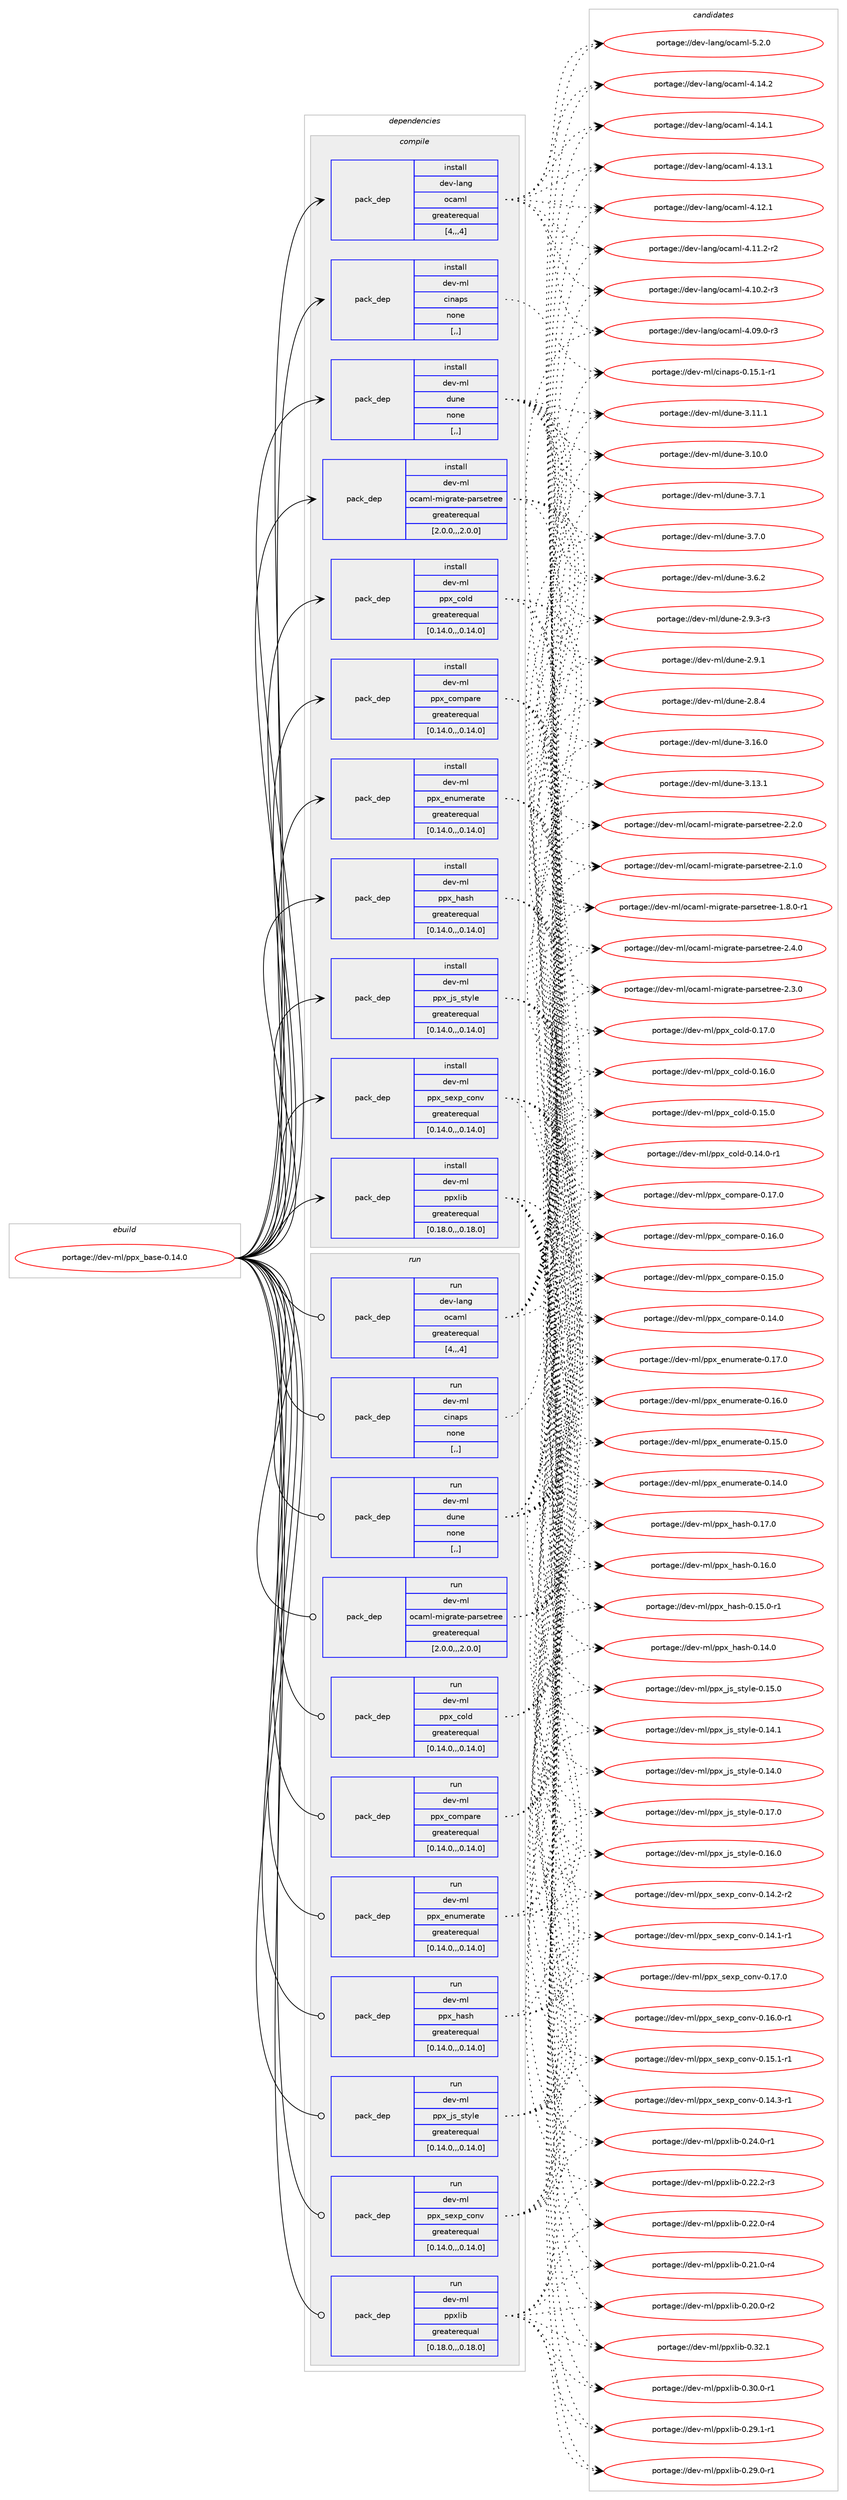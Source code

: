 digraph prolog {

# *************
# Graph options
# *************

newrank=true;
concentrate=true;
compound=true;
graph [rankdir=LR,fontname=Helvetica,fontsize=10,ranksep=1.5];#, ranksep=2.5, nodesep=0.2];
edge  [arrowhead=vee];
node  [fontname=Helvetica,fontsize=10];

# **********
# The ebuild
# **********

subgraph cluster_leftcol {
color=gray;
label=<<i>ebuild</i>>;
id [label="portage://dev-ml/ppx_base-0.14.0", color=red, width=4, href="../dev-ml/ppx_base-0.14.0.svg"];
}

# ****************
# The dependencies
# ****************

subgraph cluster_midcol {
color=gray;
label=<<i>dependencies</i>>;
subgraph cluster_compile {
fillcolor="#eeeeee";
style=filled;
label=<<i>compile</i>>;
subgraph pack91390 {
dependency122355 [label=<<TABLE BORDER="0" CELLBORDER="1" CELLSPACING="0" CELLPADDING="4" WIDTH="220"><TR><TD ROWSPAN="6" CELLPADDING="30">pack_dep</TD></TR><TR><TD WIDTH="110">install</TD></TR><TR><TD>dev-lang</TD></TR><TR><TD>ocaml</TD></TR><TR><TD>greaterequal</TD></TR><TR><TD>[4,,,4]</TD></TR></TABLE>>, shape=none, color=blue];
}
id:e -> dependency122355:w [weight=20,style="solid",arrowhead="vee"];
subgraph pack91391 {
dependency122356 [label=<<TABLE BORDER="0" CELLBORDER="1" CELLSPACING="0" CELLPADDING="4" WIDTH="220"><TR><TD ROWSPAN="6" CELLPADDING="30">pack_dep</TD></TR><TR><TD WIDTH="110">install</TD></TR><TR><TD>dev-ml</TD></TR><TR><TD>cinaps</TD></TR><TR><TD>none</TD></TR><TR><TD>[,,]</TD></TR></TABLE>>, shape=none, color=blue];
}
id:e -> dependency122356:w [weight=20,style="solid",arrowhead="vee"];
subgraph pack91392 {
dependency122357 [label=<<TABLE BORDER="0" CELLBORDER="1" CELLSPACING="0" CELLPADDING="4" WIDTH="220"><TR><TD ROWSPAN="6" CELLPADDING="30">pack_dep</TD></TR><TR><TD WIDTH="110">install</TD></TR><TR><TD>dev-ml</TD></TR><TR><TD>dune</TD></TR><TR><TD>none</TD></TR><TR><TD>[,,]</TD></TR></TABLE>>, shape=none, color=blue];
}
id:e -> dependency122357:w [weight=20,style="solid",arrowhead="vee"];
subgraph pack91393 {
dependency122358 [label=<<TABLE BORDER="0" CELLBORDER="1" CELLSPACING="0" CELLPADDING="4" WIDTH="220"><TR><TD ROWSPAN="6" CELLPADDING="30">pack_dep</TD></TR><TR><TD WIDTH="110">install</TD></TR><TR><TD>dev-ml</TD></TR><TR><TD>ocaml-migrate-parsetree</TD></TR><TR><TD>greaterequal</TD></TR><TR><TD>[2.0.0,,,2.0.0]</TD></TR></TABLE>>, shape=none, color=blue];
}
id:e -> dependency122358:w [weight=20,style="solid",arrowhead="vee"];
subgraph pack91394 {
dependency122359 [label=<<TABLE BORDER="0" CELLBORDER="1" CELLSPACING="0" CELLPADDING="4" WIDTH="220"><TR><TD ROWSPAN="6" CELLPADDING="30">pack_dep</TD></TR><TR><TD WIDTH="110">install</TD></TR><TR><TD>dev-ml</TD></TR><TR><TD>ppx_cold</TD></TR><TR><TD>greaterequal</TD></TR><TR><TD>[0.14.0,,,0.14.0]</TD></TR></TABLE>>, shape=none, color=blue];
}
id:e -> dependency122359:w [weight=20,style="solid",arrowhead="vee"];
subgraph pack91395 {
dependency122360 [label=<<TABLE BORDER="0" CELLBORDER="1" CELLSPACING="0" CELLPADDING="4" WIDTH="220"><TR><TD ROWSPAN="6" CELLPADDING="30">pack_dep</TD></TR><TR><TD WIDTH="110">install</TD></TR><TR><TD>dev-ml</TD></TR><TR><TD>ppx_compare</TD></TR><TR><TD>greaterequal</TD></TR><TR><TD>[0.14.0,,,0.14.0]</TD></TR></TABLE>>, shape=none, color=blue];
}
id:e -> dependency122360:w [weight=20,style="solid",arrowhead="vee"];
subgraph pack91396 {
dependency122361 [label=<<TABLE BORDER="0" CELLBORDER="1" CELLSPACING="0" CELLPADDING="4" WIDTH="220"><TR><TD ROWSPAN="6" CELLPADDING="30">pack_dep</TD></TR><TR><TD WIDTH="110">install</TD></TR><TR><TD>dev-ml</TD></TR><TR><TD>ppx_enumerate</TD></TR><TR><TD>greaterequal</TD></TR><TR><TD>[0.14.0,,,0.14.0]</TD></TR></TABLE>>, shape=none, color=blue];
}
id:e -> dependency122361:w [weight=20,style="solid",arrowhead="vee"];
subgraph pack91397 {
dependency122362 [label=<<TABLE BORDER="0" CELLBORDER="1" CELLSPACING="0" CELLPADDING="4" WIDTH="220"><TR><TD ROWSPAN="6" CELLPADDING="30">pack_dep</TD></TR><TR><TD WIDTH="110">install</TD></TR><TR><TD>dev-ml</TD></TR><TR><TD>ppx_hash</TD></TR><TR><TD>greaterequal</TD></TR><TR><TD>[0.14.0,,,0.14.0]</TD></TR></TABLE>>, shape=none, color=blue];
}
id:e -> dependency122362:w [weight=20,style="solid",arrowhead="vee"];
subgraph pack91398 {
dependency122363 [label=<<TABLE BORDER="0" CELLBORDER="1" CELLSPACING="0" CELLPADDING="4" WIDTH="220"><TR><TD ROWSPAN="6" CELLPADDING="30">pack_dep</TD></TR><TR><TD WIDTH="110">install</TD></TR><TR><TD>dev-ml</TD></TR><TR><TD>ppx_js_style</TD></TR><TR><TD>greaterequal</TD></TR><TR><TD>[0.14.0,,,0.14.0]</TD></TR></TABLE>>, shape=none, color=blue];
}
id:e -> dependency122363:w [weight=20,style="solid",arrowhead="vee"];
subgraph pack91399 {
dependency122364 [label=<<TABLE BORDER="0" CELLBORDER="1" CELLSPACING="0" CELLPADDING="4" WIDTH="220"><TR><TD ROWSPAN="6" CELLPADDING="30">pack_dep</TD></TR><TR><TD WIDTH="110">install</TD></TR><TR><TD>dev-ml</TD></TR><TR><TD>ppx_sexp_conv</TD></TR><TR><TD>greaterequal</TD></TR><TR><TD>[0.14.0,,,0.14.0]</TD></TR></TABLE>>, shape=none, color=blue];
}
id:e -> dependency122364:w [weight=20,style="solid",arrowhead="vee"];
subgraph pack91400 {
dependency122365 [label=<<TABLE BORDER="0" CELLBORDER="1" CELLSPACING="0" CELLPADDING="4" WIDTH="220"><TR><TD ROWSPAN="6" CELLPADDING="30">pack_dep</TD></TR><TR><TD WIDTH="110">install</TD></TR><TR><TD>dev-ml</TD></TR><TR><TD>ppxlib</TD></TR><TR><TD>greaterequal</TD></TR><TR><TD>[0.18.0,,,0.18.0]</TD></TR></TABLE>>, shape=none, color=blue];
}
id:e -> dependency122365:w [weight=20,style="solid",arrowhead="vee"];
}
subgraph cluster_compileandrun {
fillcolor="#eeeeee";
style=filled;
label=<<i>compile and run</i>>;
}
subgraph cluster_run {
fillcolor="#eeeeee";
style=filled;
label=<<i>run</i>>;
subgraph pack91401 {
dependency122366 [label=<<TABLE BORDER="0" CELLBORDER="1" CELLSPACING="0" CELLPADDING="4" WIDTH="220"><TR><TD ROWSPAN="6" CELLPADDING="30">pack_dep</TD></TR><TR><TD WIDTH="110">run</TD></TR><TR><TD>dev-lang</TD></TR><TR><TD>ocaml</TD></TR><TR><TD>greaterequal</TD></TR><TR><TD>[4,,,4]</TD></TR></TABLE>>, shape=none, color=blue];
}
id:e -> dependency122366:w [weight=20,style="solid",arrowhead="odot"];
subgraph pack91402 {
dependency122367 [label=<<TABLE BORDER="0" CELLBORDER="1" CELLSPACING="0" CELLPADDING="4" WIDTH="220"><TR><TD ROWSPAN="6" CELLPADDING="30">pack_dep</TD></TR><TR><TD WIDTH="110">run</TD></TR><TR><TD>dev-ml</TD></TR><TR><TD>cinaps</TD></TR><TR><TD>none</TD></TR><TR><TD>[,,]</TD></TR></TABLE>>, shape=none, color=blue];
}
id:e -> dependency122367:w [weight=20,style="solid",arrowhead="odot"];
subgraph pack91403 {
dependency122368 [label=<<TABLE BORDER="0" CELLBORDER="1" CELLSPACING="0" CELLPADDING="4" WIDTH="220"><TR><TD ROWSPAN="6" CELLPADDING="30">pack_dep</TD></TR><TR><TD WIDTH="110">run</TD></TR><TR><TD>dev-ml</TD></TR><TR><TD>dune</TD></TR><TR><TD>none</TD></TR><TR><TD>[,,]</TD></TR></TABLE>>, shape=none, color=blue];
}
id:e -> dependency122368:w [weight=20,style="solid",arrowhead="odot"];
subgraph pack91404 {
dependency122369 [label=<<TABLE BORDER="0" CELLBORDER="1" CELLSPACING="0" CELLPADDING="4" WIDTH="220"><TR><TD ROWSPAN="6" CELLPADDING="30">pack_dep</TD></TR><TR><TD WIDTH="110">run</TD></TR><TR><TD>dev-ml</TD></TR><TR><TD>ocaml-migrate-parsetree</TD></TR><TR><TD>greaterequal</TD></TR><TR><TD>[2.0.0,,,2.0.0]</TD></TR></TABLE>>, shape=none, color=blue];
}
id:e -> dependency122369:w [weight=20,style="solid",arrowhead="odot"];
subgraph pack91405 {
dependency122370 [label=<<TABLE BORDER="0" CELLBORDER="1" CELLSPACING="0" CELLPADDING="4" WIDTH="220"><TR><TD ROWSPAN="6" CELLPADDING="30">pack_dep</TD></TR><TR><TD WIDTH="110">run</TD></TR><TR><TD>dev-ml</TD></TR><TR><TD>ppx_cold</TD></TR><TR><TD>greaterequal</TD></TR><TR><TD>[0.14.0,,,0.14.0]</TD></TR></TABLE>>, shape=none, color=blue];
}
id:e -> dependency122370:w [weight=20,style="solid",arrowhead="odot"];
subgraph pack91406 {
dependency122371 [label=<<TABLE BORDER="0" CELLBORDER="1" CELLSPACING="0" CELLPADDING="4" WIDTH="220"><TR><TD ROWSPAN="6" CELLPADDING="30">pack_dep</TD></TR><TR><TD WIDTH="110">run</TD></TR><TR><TD>dev-ml</TD></TR><TR><TD>ppx_compare</TD></TR><TR><TD>greaterequal</TD></TR><TR><TD>[0.14.0,,,0.14.0]</TD></TR></TABLE>>, shape=none, color=blue];
}
id:e -> dependency122371:w [weight=20,style="solid",arrowhead="odot"];
subgraph pack91407 {
dependency122372 [label=<<TABLE BORDER="0" CELLBORDER="1" CELLSPACING="0" CELLPADDING="4" WIDTH="220"><TR><TD ROWSPAN="6" CELLPADDING="30">pack_dep</TD></TR><TR><TD WIDTH="110">run</TD></TR><TR><TD>dev-ml</TD></TR><TR><TD>ppx_enumerate</TD></TR><TR><TD>greaterequal</TD></TR><TR><TD>[0.14.0,,,0.14.0]</TD></TR></TABLE>>, shape=none, color=blue];
}
id:e -> dependency122372:w [weight=20,style="solid",arrowhead="odot"];
subgraph pack91408 {
dependency122373 [label=<<TABLE BORDER="0" CELLBORDER="1" CELLSPACING="0" CELLPADDING="4" WIDTH="220"><TR><TD ROWSPAN="6" CELLPADDING="30">pack_dep</TD></TR><TR><TD WIDTH="110">run</TD></TR><TR><TD>dev-ml</TD></TR><TR><TD>ppx_hash</TD></TR><TR><TD>greaterequal</TD></TR><TR><TD>[0.14.0,,,0.14.0]</TD></TR></TABLE>>, shape=none, color=blue];
}
id:e -> dependency122373:w [weight=20,style="solid",arrowhead="odot"];
subgraph pack91409 {
dependency122374 [label=<<TABLE BORDER="0" CELLBORDER="1" CELLSPACING="0" CELLPADDING="4" WIDTH="220"><TR><TD ROWSPAN="6" CELLPADDING="30">pack_dep</TD></TR><TR><TD WIDTH="110">run</TD></TR><TR><TD>dev-ml</TD></TR><TR><TD>ppx_js_style</TD></TR><TR><TD>greaterequal</TD></TR><TR><TD>[0.14.0,,,0.14.0]</TD></TR></TABLE>>, shape=none, color=blue];
}
id:e -> dependency122374:w [weight=20,style="solid",arrowhead="odot"];
subgraph pack91410 {
dependency122375 [label=<<TABLE BORDER="0" CELLBORDER="1" CELLSPACING="0" CELLPADDING="4" WIDTH="220"><TR><TD ROWSPAN="6" CELLPADDING="30">pack_dep</TD></TR><TR><TD WIDTH="110">run</TD></TR><TR><TD>dev-ml</TD></TR><TR><TD>ppx_sexp_conv</TD></TR><TR><TD>greaterequal</TD></TR><TR><TD>[0.14.0,,,0.14.0]</TD></TR></TABLE>>, shape=none, color=blue];
}
id:e -> dependency122375:w [weight=20,style="solid",arrowhead="odot"];
subgraph pack91411 {
dependency122376 [label=<<TABLE BORDER="0" CELLBORDER="1" CELLSPACING="0" CELLPADDING="4" WIDTH="220"><TR><TD ROWSPAN="6" CELLPADDING="30">pack_dep</TD></TR><TR><TD WIDTH="110">run</TD></TR><TR><TD>dev-ml</TD></TR><TR><TD>ppxlib</TD></TR><TR><TD>greaterequal</TD></TR><TR><TD>[0.18.0,,,0.18.0]</TD></TR></TABLE>>, shape=none, color=blue];
}
id:e -> dependency122376:w [weight=20,style="solid",arrowhead="odot"];
}
}

# **************
# The candidates
# **************

subgraph cluster_choices {
rank=same;
color=gray;
label=<<i>candidates</i>>;

subgraph choice91390 {
color=black;
nodesep=1;
choice1001011184510897110103471119997109108455346504648 [label="portage://dev-lang/ocaml-5.2.0", color=red, width=4,href="../dev-lang/ocaml-5.2.0.svg"];
choice100101118451089711010347111999710910845524649524650 [label="portage://dev-lang/ocaml-4.14.2", color=red, width=4,href="../dev-lang/ocaml-4.14.2.svg"];
choice100101118451089711010347111999710910845524649524649 [label="portage://dev-lang/ocaml-4.14.1", color=red, width=4,href="../dev-lang/ocaml-4.14.1.svg"];
choice100101118451089711010347111999710910845524649514649 [label="portage://dev-lang/ocaml-4.13.1", color=red, width=4,href="../dev-lang/ocaml-4.13.1.svg"];
choice100101118451089711010347111999710910845524649504649 [label="portage://dev-lang/ocaml-4.12.1", color=red, width=4,href="../dev-lang/ocaml-4.12.1.svg"];
choice1001011184510897110103471119997109108455246494946504511450 [label="portage://dev-lang/ocaml-4.11.2-r2", color=red, width=4,href="../dev-lang/ocaml-4.11.2-r2.svg"];
choice1001011184510897110103471119997109108455246494846504511451 [label="portage://dev-lang/ocaml-4.10.2-r3", color=red, width=4,href="../dev-lang/ocaml-4.10.2-r3.svg"];
choice1001011184510897110103471119997109108455246485746484511451 [label="portage://dev-lang/ocaml-4.09.0-r3", color=red, width=4,href="../dev-lang/ocaml-4.09.0-r3.svg"];
dependency122355:e -> choice1001011184510897110103471119997109108455346504648:w [style=dotted,weight="100"];
dependency122355:e -> choice100101118451089711010347111999710910845524649524650:w [style=dotted,weight="100"];
dependency122355:e -> choice100101118451089711010347111999710910845524649524649:w [style=dotted,weight="100"];
dependency122355:e -> choice100101118451089711010347111999710910845524649514649:w [style=dotted,weight="100"];
dependency122355:e -> choice100101118451089711010347111999710910845524649504649:w [style=dotted,weight="100"];
dependency122355:e -> choice1001011184510897110103471119997109108455246494946504511450:w [style=dotted,weight="100"];
dependency122355:e -> choice1001011184510897110103471119997109108455246494846504511451:w [style=dotted,weight="100"];
dependency122355:e -> choice1001011184510897110103471119997109108455246485746484511451:w [style=dotted,weight="100"];
}
subgraph choice91391 {
color=black;
nodesep=1;
choice10010111845109108479910511097112115454846495346494511449 [label="portage://dev-ml/cinaps-0.15.1-r1", color=red, width=4,href="../dev-ml/cinaps-0.15.1-r1.svg"];
dependency122356:e -> choice10010111845109108479910511097112115454846495346494511449:w [style=dotted,weight="100"];
}
subgraph choice91392 {
color=black;
nodesep=1;
choice100101118451091084710011711010145514649544648 [label="portage://dev-ml/dune-3.16.0", color=red, width=4,href="../dev-ml/dune-3.16.0.svg"];
choice100101118451091084710011711010145514649514649 [label="portage://dev-ml/dune-3.13.1", color=red, width=4,href="../dev-ml/dune-3.13.1.svg"];
choice100101118451091084710011711010145514649494649 [label="portage://dev-ml/dune-3.11.1", color=red, width=4,href="../dev-ml/dune-3.11.1.svg"];
choice100101118451091084710011711010145514649484648 [label="portage://dev-ml/dune-3.10.0", color=red, width=4,href="../dev-ml/dune-3.10.0.svg"];
choice1001011184510910847100117110101455146554649 [label="portage://dev-ml/dune-3.7.1", color=red, width=4,href="../dev-ml/dune-3.7.1.svg"];
choice1001011184510910847100117110101455146554648 [label="portage://dev-ml/dune-3.7.0", color=red, width=4,href="../dev-ml/dune-3.7.0.svg"];
choice1001011184510910847100117110101455146544650 [label="portage://dev-ml/dune-3.6.2", color=red, width=4,href="../dev-ml/dune-3.6.2.svg"];
choice10010111845109108471001171101014550465746514511451 [label="portage://dev-ml/dune-2.9.3-r3", color=red, width=4,href="../dev-ml/dune-2.9.3-r3.svg"];
choice1001011184510910847100117110101455046574649 [label="portage://dev-ml/dune-2.9.1", color=red, width=4,href="../dev-ml/dune-2.9.1.svg"];
choice1001011184510910847100117110101455046564652 [label="portage://dev-ml/dune-2.8.4", color=red, width=4,href="../dev-ml/dune-2.8.4.svg"];
dependency122357:e -> choice100101118451091084710011711010145514649544648:w [style=dotted,weight="100"];
dependency122357:e -> choice100101118451091084710011711010145514649514649:w [style=dotted,weight="100"];
dependency122357:e -> choice100101118451091084710011711010145514649494649:w [style=dotted,weight="100"];
dependency122357:e -> choice100101118451091084710011711010145514649484648:w [style=dotted,weight="100"];
dependency122357:e -> choice1001011184510910847100117110101455146554649:w [style=dotted,weight="100"];
dependency122357:e -> choice1001011184510910847100117110101455146554648:w [style=dotted,weight="100"];
dependency122357:e -> choice1001011184510910847100117110101455146544650:w [style=dotted,weight="100"];
dependency122357:e -> choice10010111845109108471001171101014550465746514511451:w [style=dotted,weight="100"];
dependency122357:e -> choice1001011184510910847100117110101455046574649:w [style=dotted,weight="100"];
dependency122357:e -> choice1001011184510910847100117110101455046564652:w [style=dotted,weight="100"];
}
subgraph choice91393 {
color=black;
nodesep=1;
choice1001011184510910847111999710910845109105103114971161014511297114115101116114101101455046524648 [label="portage://dev-ml/ocaml-migrate-parsetree-2.4.0", color=red, width=4,href="../dev-ml/ocaml-migrate-parsetree-2.4.0.svg"];
choice1001011184510910847111999710910845109105103114971161014511297114115101116114101101455046514648 [label="portage://dev-ml/ocaml-migrate-parsetree-2.3.0", color=red, width=4,href="../dev-ml/ocaml-migrate-parsetree-2.3.0.svg"];
choice1001011184510910847111999710910845109105103114971161014511297114115101116114101101455046504648 [label="portage://dev-ml/ocaml-migrate-parsetree-2.2.0", color=red, width=4,href="../dev-ml/ocaml-migrate-parsetree-2.2.0.svg"];
choice1001011184510910847111999710910845109105103114971161014511297114115101116114101101455046494648 [label="portage://dev-ml/ocaml-migrate-parsetree-2.1.0", color=red, width=4,href="../dev-ml/ocaml-migrate-parsetree-2.1.0.svg"];
choice10010111845109108471119997109108451091051031149711610145112971141151011161141011014549465646484511449 [label="portage://dev-ml/ocaml-migrate-parsetree-1.8.0-r1", color=red, width=4,href="../dev-ml/ocaml-migrate-parsetree-1.8.0-r1.svg"];
dependency122358:e -> choice1001011184510910847111999710910845109105103114971161014511297114115101116114101101455046524648:w [style=dotted,weight="100"];
dependency122358:e -> choice1001011184510910847111999710910845109105103114971161014511297114115101116114101101455046514648:w [style=dotted,weight="100"];
dependency122358:e -> choice1001011184510910847111999710910845109105103114971161014511297114115101116114101101455046504648:w [style=dotted,weight="100"];
dependency122358:e -> choice1001011184510910847111999710910845109105103114971161014511297114115101116114101101455046494648:w [style=dotted,weight="100"];
dependency122358:e -> choice10010111845109108471119997109108451091051031149711610145112971141151011161141011014549465646484511449:w [style=dotted,weight="100"];
}
subgraph choice91394 {
color=black;
nodesep=1;
choice1001011184510910847112112120959911110810045484649554648 [label="portage://dev-ml/ppx_cold-0.17.0", color=red, width=4,href="../dev-ml/ppx_cold-0.17.0.svg"];
choice1001011184510910847112112120959911110810045484649544648 [label="portage://dev-ml/ppx_cold-0.16.0", color=red, width=4,href="../dev-ml/ppx_cold-0.16.0.svg"];
choice1001011184510910847112112120959911110810045484649534648 [label="portage://dev-ml/ppx_cold-0.15.0", color=red, width=4,href="../dev-ml/ppx_cold-0.15.0.svg"];
choice10010111845109108471121121209599111108100454846495246484511449 [label="portage://dev-ml/ppx_cold-0.14.0-r1", color=red, width=4,href="../dev-ml/ppx_cold-0.14.0-r1.svg"];
dependency122359:e -> choice1001011184510910847112112120959911110810045484649554648:w [style=dotted,weight="100"];
dependency122359:e -> choice1001011184510910847112112120959911110810045484649544648:w [style=dotted,weight="100"];
dependency122359:e -> choice1001011184510910847112112120959911110810045484649534648:w [style=dotted,weight="100"];
dependency122359:e -> choice10010111845109108471121121209599111108100454846495246484511449:w [style=dotted,weight="100"];
}
subgraph choice91395 {
color=black;
nodesep=1;
choice100101118451091084711211212095991111091129711410145484649554648 [label="portage://dev-ml/ppx_compare-0.17.0", color=red, width=4,href="../dev-ml/ppx_compare-0.17.0.svg"];
choice100101118451091084711211212095991111091129711410145484649544648 [label="portage://dev-ml/ppx_compare-0.16.0", color=red, width=4,href="../dev-ml/ppx_compare-0.16.0.svg"];
choice100101118451091084711211212095991111091129711410145484649534648 [label="portage://dev-ml/ppx_compare-0.15.0", color=red, width=4,href="../dev-ml/ppx_compare-0.15.0.svg"];
choice100101118451091084711211212095991111091129711410145484649524648 [label="portage://dev-ml/ppx_compare-0.14.0", color=red, width=4,href="../dev-ml/ppx_compare-0.14.0.svg"];
dependency122360:e -> choice100101118451091084711211212095991111091129711410145484649554648:w [style=dotted,weight="100"];
dependency122360:e -> choice100101118451091084711211212095991111091129711410145484649544648:w [style=dotted,weight="100"];
dependency122360:e -> choice100101118451091084711211212095991111091129711410145484649534648:w [style=dotted,weight="100"];
dependency122360:e -> choice100101118451091084711211212095991111091129711410145484649524648:w [style=dotted,weight="100"];
}
subgraph choice91396 {
color=black;
nodesep=1;
choice1001011184510910847112112120951011101171091011149711610145484649554648 [label="portage://dev-ml/ppx_enumerate-0.17.0", color=red, width=4,href="../dev-ml/ppx_enumerate-0.17.0.svg"];
choice1001011184510910847112112120951011101171091011149711610145484649544648 [label="portage://dev-ml/ppx_enumerate-0.16.0", color=red, width=4,href="../dev-ml/ppx_enumerate-0.16.0.svg"];
choice1001011184510910847112112120951011101171091011149711610145484649534648 [label="portage://dev-ml/ppx_enumerate-0.15.0", color=red, width=4,href="../dev-ml/ppx_enumerate-0.15.0.svg"];
choice1001011184510910847112112120951011101171091011149711610145484649524648 [label="portage://dev-ml/ppx_enumerate-0.14.0", color=red, width=4,href="../dev-ml/ppx_enumerate-0.14.0.svg"];
dependency122361:e -> choice1001011184510910847112112120951011101171091011149711610145484649554648:w [style=dotted,weight="100"];
dependency122361:e -> choice1001011184510910847112112120951011101171091011149711610145484649544648:w [style=dotted,weight="100"];
dependency122361:e -> choice1001011184510910847112112120951011101171091011149711610145484649534648:w [style=dotted,weight="100"];
dependency122361:e -> choice1001011184510910847112112120951011101171091011149711610145484649524648:w [style=dotted,weight="100"];
}
subgraph choice91397 {
color=black;
nodesep=1;
choice1001011184510910847112112120951049711510445484649554648 [label="portage://dev-ml/ppx_hash-0.17.0", color=red, width=4,href="../dev-ml/ppx_hash-0.17.0.svg"];
choice1001011184510910847112112120951049711510445484649544648 [label="portage://dev-ml/ppx_hash-0.16.0", color=red, width=4,href="../dev-ml/ppx_hash-0.16.0.svg"];
choice10010111845109108471121121209510497115104454846495346484511449 [label="portage://dev-ml/ppx_hash-0.15.0-r1", color=red, width=4,href="../dev-ml/ppx_hash-0.15.0-r1.svg"];
choice1001011184510910847112112120951049711510445484649524648 [label="portage://dev-ml/ppx_hash-0.14.0", color=red, width=4,href="../dev-ml/ppx_hash-0.14.0.svg"];
dependency122362:e -> choice1001011184510910847112112120951049711510445484649554648:w [style=dotted,weight="100"];
dependency122362:e -> choice1001011184510910847112112120951049711510445484649544648:w [style=dotted,weight="100"];
dependency122362:e -> choice10010111845109108471121121209510497115104454846495346484511449:w [style=dotted,weight="100"];
dependency122362:e -> choice1001011184510910847112112120951049711510445484649524648:w [style=dotted,weight="100"];
}
subgraph choice91398 {
color=black;
nodesep=1;
choice1001011184510910847112112120951061159511511612110810145484649554648 [label="portage://dev-ml/ppx_js_style-0.17.0", color=red, width=4,href="../dev-ml/ppx_js_style-0.17.0.svg"];
choice1001011184510910847112112120951061159511511612110810145484649544648 [label="portage://dev-ml/ppx_js_style-0.16.0", color=red, width=4,href="../dev-ml/ppx_js_style-0.16.0.svg"];
choice1001011184510910847112112120951061159511511612110810145484649534648 [label="portage://dev-ml/ppx_js_style-0.15.0", color=red, width=4,href="../dev-ml/ppx_js_style-0.15.0.svg"];
choice1001011184510910847112112120951061159511511612110810145484649524649 [label="portage://dev-ml/ppx_js_style-0.14.1", color=red, width=4,href="../dev-ml/ppx_js_style-0.14.1.svg"];
choice1001011184510910847112112120951061159511511612110810145484649524648 [label="portage://dev-ml/ppx_js_style-0.14.0", color=red, width=4,href="../dev-ml/ppx_js_style-0.14.0.svg"];
dependency122363:e -> choice1001011184510910847112112120951061159511511612110810145484649554648:w [style=dotted,weight="100"];
dependency122363:e -> choice1001011184510910847112112120951061159511511612110810145484649544648:w [style=dotted,weight="100"];
dependency122363:e -> choice1001011184510910847112112120951061159511511612110810145484649534648:w [style=dotted,weight="100"];
dependency122363:e -> choice1001011184510910847112112120951061159511511612110810145484649524649:w [style=dotted,weight="100"];
dependency122363:e -> choice1001011184510910847112112120951061159511511612110810145484649524648:w [style=dotted,weight="100"];
}
subgraph choice91399 {
color=black;
nodesep=1;
choice100101118451091084711211212095115101120112959911111011845484649554648 [label="portage://dev-ml/ppx_sexp_conv-0.17.0", color=red, width=4,href="../dev-ml/ppx_sexp_conv-0.17.0.svg"];
choice1001011184510910847112112120951151011201129599111110118454846495446484511449 [label="portage://dev-ml/ppx_sexp_conv-0.16.0-r1", color=red, width=4,href="../dev-ml/ppx_sexp_conv-0.16.0-r1.svg"];
choice1001011184510910847112112120951151011201129599111110118454846495346494511449 [label="portage://dev-ml/ppx_sexp_conv-0.15.1-r1", color=red, width=4,href="../dev-ml/ppx_sexp_conv-0.15.1-r1.svg"];
choice1001011184510910847112112120951151011201129599111110118454846495246514511449 [label="portage://dev-ml/ppx_sexp_conv-0.14.3-r1", color=red, width=4,href="../dev-ml/ppx_sexp_conv-0.14.3-r1.svg"];
choice1001011184510910847112112120951151011201129599111110118454846495246504511450 [label="portage://dev-ml/ppx_sexp_conv-0.14.2-r2", color=red, width=4,href="../dev-ml/ppx_sexp_conv-0.14.2-r2.svg"];
choice1001011184510910847112112120951151011201129599111110118454846495246494511449 [label="portage://dev-ml/ppx_sexp_conv-0.14.1-r1", color=red, width=4,href="../dev-ml/ppx_sexp_conv-0.14.1-r1.svg"];
dependency122364:e -> choice100101118451091084711211212095115101120112959911111011845484649554648:w [style=dotted,weight="100"];
dependency122364:e -> choice1001011184510910847112112120951151011201129599111110118454846495446484511449:w [style=dotted,weight="100"];
dependency122364:e -> choice1001011184510910847112112120951151011201129599111110118454846495346494511449:w [style=dotted,weight="100"];
dependency122364:e -> choice1001011184510910847112112120951151011201129599111110118454846495246514511449:w [style=dotted,weight="100"];
dependency122364:e -> choice1001011184510910847112112120951151011201129599111110118454846495246504511450:w [style=dotted,weight="100"];
dependency122364:e -> choice1001011184510910847112112120951151011201129599111110118454846495246494511449:w [style=dotted,weight="100"];
}
subgraph choice91400 {
color=black;
nodesep=1;
choice10010111845109108471121121201081059845484651504649 [label="portage://dev-ml/ppxlib-0.32.1", color=red, width=4,href="../dev-ml/ppxlib-0.32.1.svg"];
choice100101118451091084711211212010810598454846514846484511449 [label="portage://dev-ml/ppxlib-0.30.0-r1", color=red, width=4,href="../dev-ml/ppxlib-0.30.0-r1.svg"];
choice100101118451091084711211212010810598454846505746494511449 [label="portage://dev-ml/ppxlib-0.29.1-r1", color=red, width=4,href="../dev-ml/ppxlib-0.29.1-r1.svg"];
choice100101118451091084711211212010810598454846505746484511449 [label="portage://dev-ml/ppxlib-0.29.0-r1", color=red, width=4,href="../dev-ml/ppxlib-0.29.0-r1.svg"];
choice100101118451091084711211212010810598454846505246484511449 [label="portage://dev-ml/ppxlib-0.24.0-r1", color=red, width=4,href="../dev-ml/ppxlib-0.24.0-r1.svg"];
choice100101118451091084711211212010810598454846505046504511451 [label="portage://dev-ml/ppxlib-0.22.2-r3", color=red, width=4,href="../dev-ml/ppxlib-0.22.2-r3.svg"];
choice100101118451091084711211212010810598454846505046484511452 [label="portage://dev-ml/ppxlib-0.22.0-r4", color=red, width=4,href="../dev-ml/ppxlib-0.22.0-r4.svg"];
choice100101118451091084711211212010810598454846504946484511452 [label="portage://dev-ml/ppxlib-0.21.0-r4", color=red, width=4,href="../dev-ml/ppxlib-0.21.0-r4.svg"];
choice100101118451091084711211212010810598454846504846484511450 [label="portage://dev-ml/ppxlib-0.20.0-r2", color=red, width=4,href="../dev-ml/ppxlib-0.20.0-r2.svg"];
dependency122365:e -> choice10010111845109108471121121201081059845484651504649:w [style=dotted,weight="100"];
dependency122365:e -> choice100101118451091084711211212010810598454846514846484511449:w [style=dotted,weight="100"];
dependency122365:e -> choice100101118451091084711211212010810598454846505746494511449:w [style=dotted,weight="100"];
dependency122365:e -> choice100101118451091084711211212010810598454846505746484511449:w [style=dotted,weight="100"];
dependency122365:e -> choice100101118451091084711211212010810598454846505246484511449:w [style=dotted,weight="100"];
dependency122365:e -> choice100101118451091084711211212010810598454846505046504511451:w [style=dotted,weight="100"];
dependency122365:e -> choice100101118451091084711211212010810598454846505046484511452:w [style=dotted,weight="100"];
dependency122365:e -> choice100101118451091084711211212010810598454846504946484511452:w [style=dotted,weight="100"];
dependency122365:e -> choice100101118451091084711211212010810598454846504846484511450:w [style=dotted,weight="100"];
}
subgraph choice91401 {
color=black;
nodesep=1;
choice1001011184510897110103471119997109108455346504648 [label="portage://dev-lang/ocaml-5.2.0", color=red, width=4,href="../dev-lang/ocaml-5.2.0.svg"];
choice100101118451089711010347111999710910845524649524650 [label="portage://dev-lang/ocaml-4.14.2", color=red, width=4,href="../dev-lang/ocaml-4.14.2.svg"];
choice100101118451089711010347111999710910845524649524649 [label="portage://dev-lang/ocaml-4.14.1", color=red, width=4,href="../dev-lang/ocaml-4.14.1.svg"];
choice100101118451089711010347111999710910845524649514649 [label="portage://dev-lang/ocaml-4.13.1", color=red, width=4,href="../dev-lang/ocaml-4.13.1.svg"];
choice100101118451089711010347111999710910845524649504649 [label="portage://dev-lang/ocaml-4.12.1", color=red, width=4,href="../dev-lang/ocaml-4.12.1.svg"];
choice1001011184510897110103471119997109108455246494946504511450 [label="portage://dev-lang/ocaml-4.11.2-r2", color=red, width=4,href="../dev-lang/ocaml-4.11.2-r2.svg"];
choice1001011184510897110103471119997109108455246494846504511451 [label="portage://dev-lang/ocaml-4.10.2-r3", color=red, width=4,href="../dev-lang/ocaml-4.10.2-r3.svg"];
choice1001011184510897110103471119997109108455246485746484511451 [label="portage://dev-lang/ocaml-4.09.0-r3", color=red, width=4,href="../dev-lang/ocaml-4.09.0-r3.svg"];
dependency122366:e -> choice1001011184510897110103471119997109108455346504648:w [style=dotted,weight="100"];
dependency122366:e -> choice100101118451089711010347111999710910845524649524650:w [style=dotted,weight="100"];
dependency122366:e -> choice100101118451089711010347111999710910845524649524649:w [style=dotted,weight="100"];
dependency122366:e -> choice100101118451089711010347111999710910845524649514649:w [style=dotted,weight="100"];
dependency122366:e -> choice100101118451089711010347111999710910845524649504649:w [style=dotted,weight="100"];
dependency122366:e -> choice1001011184510897110103471119997109108455246494946504511450:w [style=dotted,weight="100"];
dependency122366:e -> choice1001011184510897110103471119997109108455246494846504511451:w [style=dotted,weight="100"];
dependency122366:e -> choice1001011184510897110103471119997109108455246485746484511451:w [style=dotted,weight="100"];
}
subgraph choice91402 {
color=black;
nodesep=1;
choice10010111845109108479910511097112115454846495346494511449 [label="portage://dev-ml/cinaps-0.15.1-r1", color=red, width=4,href="../dev-ml/cinaps-0.15.1-r1.svg"];
dependency122367:e -> choice10010111845109108479910511097112115454846495346494511449:w [style=dotted,weight="100"];
}
subgraph choice91403 {
color=black;
nodesep=1;
choice100101118451091084710011711010145514649544648 [label="portage://dev-ml/dune-3.16.0", color=red, width=4,href="../dev-ml/dune-3.16.0.svg"];
choice100101118451091084710011711010145514649514649 [label="portage://dev-ml/dune-3.13.1", color=red, width=4,href="../dev-ml/dune-3.13.1.svg"];
choice100101118451091084710011711010145514649494649 [label="portage://dev-ml/dune-3.11.1", color=red, width=4,href="../dev-ml/dune-3.11.1.svg"];
choice100101118451091084710011711010145514649484648 [label="portage://dev-ml/dune-3.10.0", color=red, width=4,href="../dev-ml/dune-3.10.0.svg"];
choice1001011184510910847100117110101455146554649 [label="portage://dev-ml/dune-3.7.1", color=red, width=4,href="../dev-ml/dune-3.7.1.svg"];
choice1001011184510910847100117110101455146554648 [label="portage://dev-ml/dune-3.7.0", color=red, width=4,href="../dev-ml/dune-3.7.0.svg"];
choice1001011184510910847100117110101455146544650 [label="portage://dev-ml/dune-3.6.2", color=red, width=4,href="../dev-ml/dune-3.6.2.svg"];
choice10010111845109108471001171101014550465746514511451 [label="portage://dev-ml/dune-2.9.3-r3", color=red, width=4,href="../dev-ml/dune-2.9.3-r3.svg"];
choice1001011184510910847100117110101455046574649 [label="portage://dev-ml/dune-2.9.1", color=red, width=4,href="../dev-ml/dune-2.9.1.svg"];
choice1001011184510910847100117110101455046564652 [label="portage://dev-ml/dune-2.8.4", color=red, width=4,href="../dev-ml/dune-2.8.4.svg"];
dependency122368:e -> choice100101118451091084710011711010145514649544648:w [style=dotted,weight="100"];
dependency122368:e -> choice100101118451091084710011711010145514649514649:w [style=dotted,weight="100"];
dependency122368:e -> choice100101118451091084710011711010145514649494649:w [style=dotted,weight="100"];
dependency122368:e -> choice100101118451091084710011711010145514649484648:w [style=dotted,weight="100"];
dependency122368:e -> choice1001011184510910847100117110101455146554649:w [style=dotted,weight="100"];
dependency122368:e -> choice1001011184510910847100117110101455146554648:w [style=dotted,weight="100"];
dependency122368:e -> choice1001011184510910847100117110101455146544650:w [style=dotted,weight="100"];
dependency122368:e -> choice10010111845109108471001171101014550465746514511451:w [style=dotted,weight="100"];
dependency122368:e -> choice1001011184510910847100117110101455046574649:w [style=dotted,weight="100"];
dependency122368:e -> choice1001011184510910847100117110101455046564652:w [style=dotted,weight="100"];
}
subgraph choice91404 {
color=black;
nodesep=1;
choice1001011184510910847111999710910845109105103114971161014511297114115101116114101101455046524648 [label="portage://dev-ml/ocaml-migrate-parsetree-2.4.0", color=red, width=4,href="../dev-ml/ocaml-migrate-parsetree-2.4.0.svg"];
choice1001011184510910847111999710910845109105103114971161014511297114115101116114101101455046514648 [label="portage://dev-ml/ocaml-migrate-parsetree-2.3.0", color=red, width=4,href="../dev-ml/ocaml-migrate-parsetree-2.3.0.svg"];
choice1001011184510910847111999710910845109105103114971161014511297114115101116114101101455046504648 [label="portage://dev-ml/ocaml-migrate-parsetree-2.2.0", color=red, width=4,href="../dev-ml/ocaml-migrate-parsetree-2.2.0.svg"];
choice1001011184510910847111999710910845109105103114971161014511297114115101116114101101455046494648 [label="portage://dev-ml/ocaml-migrate-parsetree-2.1.0", color=red, width=4,href="../dev-ml/ocaml-migrate-parsetree-2.1.0.svg"];
choice10010111845109108471119997109108451091051031149711610145112971141151011161141011014549465646484511449 [label="portage://dev-ml/ocaml-migrate-parsetree-1.8.0-r1", color=red, width=4,href="../dev-ml/ocaml-migrate-parsetree-1.8.0-r1.svg"];
dependency122369:e -> choice1001011184510910847111999710910845109105103114971161014511297114115101116114101101455046524648:w [style=dotted,weight="100"];
dependency122369:e -> choice1001011184510910847111999710910845109105103114971161014511297114115101116114101101455046514648:w [style=dotted,weight="100"];
dependency122369:e -> choice1001011184510910847111999710910845109105103114971161014511297114115101116114101101455046504648:w [style=dotted,weight="100"];
dependency122369:e -> choice1001011184510910847111999710910845109105103114971161014511297114115101116114101101455046494648:w [style=dotted,weight="100"];
dependency122369:e -> choice10010111845109108471119997109108451091051031149711610145112971141151011161141011014549465646484511449:w [style=dotted,weight="100"];
}
subgraph choice91405 {
color=black;
nodesep=1;
choice1001011184510910847112112120959911110810045484649554648 [label="portage://dev-ml/ppx_cold-0.17.0", color=red, width=4,href="../dev-ml/ppx_cold-0.17.0.svg"];
choice1001011184510910847112112120959911110810045484649544648 [label="portage://dev-ml/ppx_cold-0.16.0", color=red, width=4,href="../dev-ml/ppx_cold-0.16.0.svg"];
choice1001011184510910847112112120959911110810045484649534648 [label="portage://dev-ml/ppx_cold-0.15.0", color=red, width=4,href="../dev-ml/ppx_cold-0.15.0.svg"];
choice10010111845109108471121121209599111108100454846495246484511449 [label="portage://dev-ml/ppx_cold-0.14.0-r1", color=red, width=4,href="../dev-ml/ppx_cold-0.14.0-r1.svg"];
dependency122370:e -> choice1001011184510910847112112120959911110810045484649554648:w [style=dotted,weight="100"];
dependency122370:e -> choice1001011184510910847112112120959911110810045484649544648:w [style=dotted,weight="100"];
dependency122370:e -> choice1001011184510910847112112120959911110810045484649534648:w [style=dotted,weight="100"];
dependency122370:e -> choice10010111845109108471121121209599111108100454846495246484511449:w [style=dotted,weight="100"];
}
subgraph choice91406 {
color=black;
nodesep=1;
choice100101118451091084711211212095991111091129711410145484649554648 [label="portage://dev-ml/ppx_compare-0.17.0", color=red, width=4,href="../dev-ml/ppx_compare-0.17.0.svg"];
choice100101118451091084711211212095991111091129711410145484649544648 [label="portage://dev-ml/ppx_compare-0.16.0", color=red, width=4,href="../dev-ml/ppx_compare-0.16.0.svg"];
choice100101118451091084711211212095991111091129711410145484649534648 [label="portage://dev-ml/ppx_compare-0.15.0", color=red, width=4,href="../dev-ml/ppx_compare-0.15.0.svg"];
choice100101118451091084711211212095991111091129711410145484649524648 [label="portage://dev-ml/ppx_compare-0.14.0", color=red, width=4,href="../dev-ml/ppx_compare-0.14.0.svg"];
dependency122371:e -> choice100101118451091084711211212095991111091129711410145484649554648:w [style=dotted,weight="100"];
dependency122371:e -> choice100101118451091084711211212095991111091129711410145484649544648:w [style=dotted,weight="100"];
dependency122371:e -> choice100101118451091084711211212095991111091129711410145484649534648:w [style=dotted,weight="100"];
dependency122371:e -> choice100101118451091084711211212095991111091129711410145484649524648:w [style=dotted,weight="100"];
}
subgraph choice91407 {
color=black;
nodesep=1;
choice1001011184510910847112112120951011101171091011149711610145484649554648 [label="portage://dev-ml/ppx_enumerate-0.17.0", color=red, width=4,href="../dev-ml/ppx_enumerate-0.17.0.svg"];
choice1001011184510910847112112120951011101171091011149711610145484649544648 [label="portage://dev-ml/ppx_enumerate-0.16.0", color=red, width=4,href="../dev-ml/ppx_enumerate-0.16.0.svg"];
choice1001011184510910847112112120951011101171091011149711610145484649534648 [label="portage://dev-ml/ppx_enumerate-0.15.0", color=red, width=4,href="../dev-ml/ppx_enumerate-0.15.0.svg"];
choice1001011184510910847112112120951011101171091011149711610145484649524648 [label="portage://dev-ml/ppx_enumerate-0.14.0", color=red, width=4,href="../dev-ml/ppx_enumerate-0.14.0.svg"];
dependency122372:e -> choice1001011184510910847112112120951011101171091011149711610145484649554648:w [style=dotted,weight="100"];
dependency122372:e -> choice1001011184510910847112112120951011101171091011149711610145484649544648:w [style=dotted,weight="100"];
dependency122372:e -> choice1001011184510910847112112120951011101171091011149711610145484649534648:w [style=dotted,weight="100"];
dependency122372:e -> choice1001011184510910847112112120951011101171091011149711610145484649524648:w [style=dotted,weight="100"];
}
subgraph choice91408 {
color=black;
nodesep=1;
choice1001011184510910847112112120951049711510445484649554648 [label="portage://dev-ml/ppx_hash-0.17.0", color=red, width=4,href="../dev-ml/ppx_hash-0.17.0.svg"];
choice1001011184510910847112112120951049711510445484649544648 [label="portage://dev-ml/ppx_hash-0.16.0", color=red, width=4,href="../dev-ml/ppx_hash-0.16.0.svg"];
choice10010111845109108471121121209510497115104454846495346484511449 [label="portage://dev-ml/ppx_hash-0.15.0-r1", color=red, width=4,href="../dev-ml/ppx_hash-0.15.0-r1.svg"];
choice1001011184510910847112112120951049711510445484649524648 [label="portage://dev-ml/ppx_hash-0.14.0", color=red, width=4,href="../dev-ml/ppx_hash-0.14.0.svg"];
dependency122373:e -> choice1001011184510910847112112120951049711510445484649554648:w [style=dotted,weight="100"];
dependency122373:e -> choice1001011184510910847112112120951049711510445484649544648:w [style=dotted,weight="100"];
dependency122373:e -> choice10010111845109108471121121209510497115104454846495346484511449:w [style=dotted,weight="100"];
dependency122373:e -> choice1001011184510910847112112120951049711510445484649524648:w [style=dotted,weight="100"];
}
subgraph choice91409 {
color=black;
nodesep=1;
choice1001011184510910847112112120951061159511511612110810145484649554648 [label="portage://dev-ml/ppx_js_style-0.17.0", color=red, width=4,href="../dev-ml/ppx_js_style-0.17.0.svg"];
choice1001011184510910847112112120951061159511511612110810145484649544648 [label="portage://dev-ml/ppx_js_style-0.16.0", color=red, width=4,href="../dev-ml/ppx_js_style-0.16.0.svg"];
choice1001011184510910847112112120951061159511511612110810145484649534648 [label="portage://dev-ml/ppx_js_style-0.15.0", color=red, width=4,href="../dev-ml/ppx_js_style-0.15.0.svg"];
choice1001011184510910847112112120951061159511511612110810145484649524649 [label="portage://dev-ml/ppx_js_style-0.14.1", color=red, width=4,href="../dev-ml/ppx_js_style-0.14.1.svg"];
choice1001011184510910847112112120951061159511511612110810145484649524648 [label="portage://dev-ml/ppx_js_style-0.14.0", color=red, width=4,href="../dev-ml/ppx_js_style-0.14.0.svg"];
dependency122374:e -> choice1001011184510910847112112120951061159511511612110810145484649554648:w [style=dotted,weight="100"];
dependency122374:e -> choice1001011184510910847112112120951061159511511612110810145484649544648:w [style=dotted,weight="100"];
dependency122374:e -> choice1001011184510910847112112120951061159511511612110810145484649534648:w [style=dotted,weight="100"];
dependency122374:e -> choice1001011184510910847112112120951061159511511612110810145484649524649:w [style=dotted,weight="100"];
dependency122374:e -> choice1001011184510910847112112120951061159511511612110810145484649524648:w [style=dotted,weight="100"];
}
subgraph choice91410 {
color=black;
nodesep=1;
choice100101118451091084711211212095115101120112959911111011845484649554648 [label="portage://dev-ml/ppx_sexp_conv-0.17.0", color=red, width=4,href="../dev-ml/ppx_sexp_conv-0.17.0.svg"];
choice1001011184510910847112112120951151011201129599111110118454846495446484511449 [label="portage://dev-ml/ppx_sexp_conv-0.16.0-r1", color=red, width=4,href="../dev-ml/ppx_sexp_conv-0.16.0-r1.svg"];
choice1001011184510910847112112120951151011201129599111110118454846495346494511449 [label="portage://dev-ml/ppx_sexp_conv-0.15.1-r1", color=red, width=4,href="../dev-ml/ppx_sexp_conv-0.15.1-r1.svg"];
choice1001011184510910847112112120951151011201129599111110118454846495246514511449 [label="portage://dev-ml/ppx_sexp_conv-0.14.3-r1", color=red, width=4,href="../dev-ml/ppx_sexp_conv-0.14.3-r1.svg"];
choice1001011184510910847112112120951151011201129599111110118454846495246504511450 [label="portage://dev-ml/ppx_sexp_conv-0.14.2-r2", color=red, width=4,href="../dev-ml/ppx_sexp_conv-0.14.2-r2.svg"];
choice1001011184510910847112112120951151011201129599111110118454846495246494511449 [label="portage://dev-ml/ppx_sexp_conv-0.14.1-r1", color=red, width=4,href="../dev-ml/ppx_sexp_conv-0.14.1-r1.svg"];
dependency122375:e -> choice100101118451091084711211212095115101120112959911111011845484649554648:w [style=dotted,weight="100"];
dependency122375:e -> choice1001011184510910847112112120951151011201129599111110118454846495446484511449:w [style=dotted,weight="100"];
dependency122375:e -> choice1001011184510910847112112120951151011201129599111110118454846495346494511449:w [style=dotted,weight="100"];
dependency122375:e -> choice1001011184510910847112112120951151011201129599111110118454846495246514511449:w [style=dotted,weight="100"];
dependency122375:e -> choice1001011184510910847112112120951151011201129599111110118454846495246504511450:w [style=dotted,weight="100"];
dependency122375:e -> choice1001011184510910847112112120951151011201129599111110118454846495246494511449:w [style=dotted,weight="100"];
}
subgraph choice91411 {
color=black;
nodesep=1;
choice10010111845109108471121121201081059845484651504649 [label="portage://dev-ml/ppxlib-0.32.1", color=red, width=4,href="../dev-ml/ppxlib-0.32.1.svg"];
choice100101118451091084711211212010810598454846514846484511449 [label="portage://dev-ml/ppxlib-0.30.0-r1", color=red, width=4,href="../dev-ml/ppxlib-0.30.0-r1.svg"];
choice100101118451091084711211212010810598454846505746494511449 [label="portage://dev-ml/ppxlib-0.29.1-r1", color=red, width=4,href="../dev-ml/ppxlib-0.29.1-r1.svg"];
choice100101118451091084711211212010810598454846505746484511449 [label="portage://dev-ml/ppxlib-0.29.0-r1", color=red, width=4,href="../dev-ml/ppxlib-0.29.0-r1.svg"];
choice100101118451091084711211212010810598454846505246484511449 [label="portage://dev-ml/ppxlib-0.24.0-r1", color=red, width=4,href="../dev-ml/ppxlib-0.24.0-r1.svg"];
choice100101118451091084711211212010810598454846505046504511451 [label="portage://dev-ml/ppxlib-0.22.2-r3", color=red, width=4,href="../dev-ml/ppxlib-0.22.2-r3.svg"];
choice100101118451091084711211212010810598454846505046484511452 [label="portage://dev-ml/ppxlib-0.22.0-r4", color=red, width=4,href="../dev-ml/ppxlib-0.22.0-r4.svg"];
choice100101118451091084711211212010810598454846504946484511452 [label="portage://dev-ml/ppxlib-0.21.0-r4", color=red, width=4,href="../dev-ml/ppxlib-0.21.0-r4.svg"];
choice100101118451091084711211212010810598454846504846484511450 [label="portage://dev-ml/ppxlib-0.20.0-r2", color=red, width=4,href="../dev-ml/ppxlib-0.20.0-r2.svg"];
dependency122376:e -> choice10010111845109108471121121201081059845484651504649:w [style=dotted,weight="100"];
dependency122376:e -> choice100101118451091084711211212010810598454846514846484511449:w [style=dotted,weight="100"];
dependency122376:e -> choice100101118451091084711211212010810598454846505746494511449:w [style=dotted,weight="100"];
dependency122376:e -> choice100101118451091084711211212010810598454846505746484511449:w [style=dotted,weight="100"];
dependency122376:e -> choice100101118451091084711211212010810598454846505246484511449:w [style=dotted,weight="100"];
dependency122376:e -> choice100101118451091084711211212010810598454846505046504511451:w [style=dotted,weight="100"];
dependency122376:e -> choice100101118451091084711211212010810598454846505046484511452:w [style=dotted,weight="100"];
dependency122376:e -> choice100101118451091084711211212010810598454846504946484511452:w [style=dotted,weight="100"];
dependency122376:e -> choice100101118451091084711211212010810598454846504846484511450:w [style=dotted,weight="100"];
}
}

}
